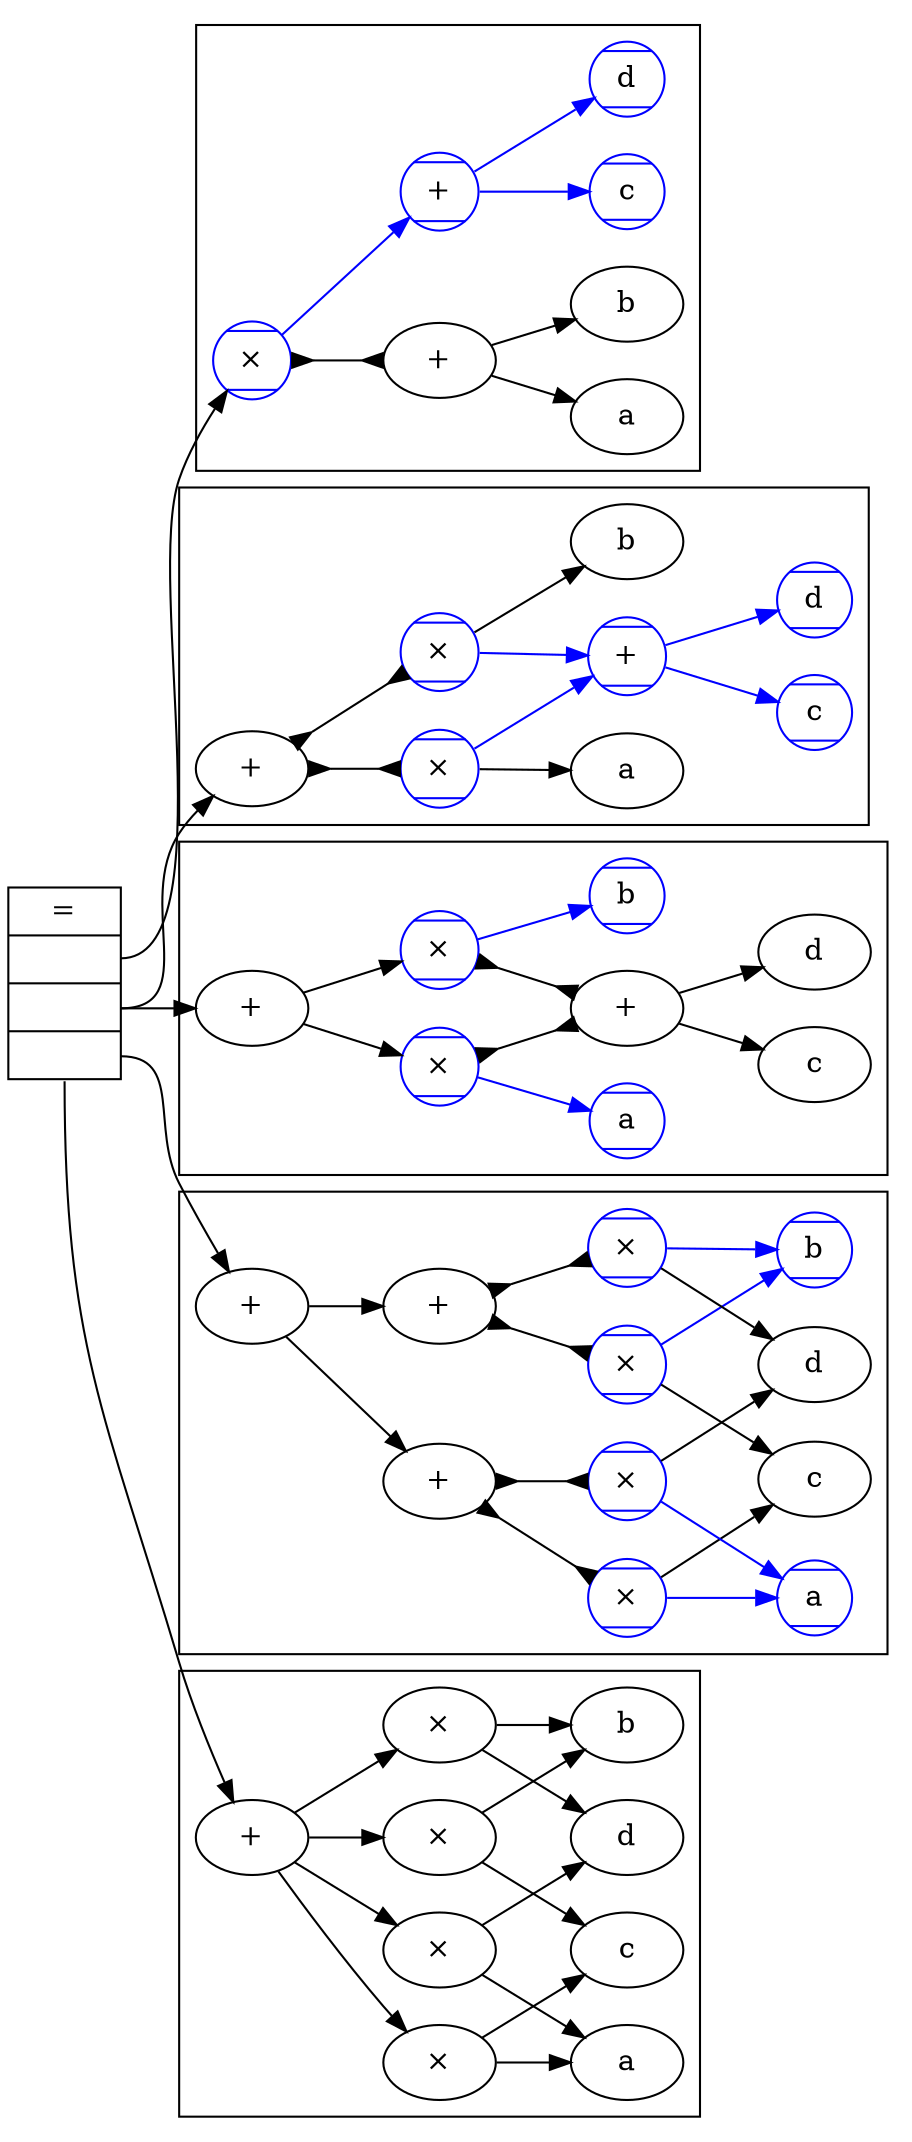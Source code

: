strict digraph foil {
rankdir=LR;
eq [shape=record, label="=|<0>|<1>|<2>"];
times10, times11, times12, times13 [label="&times;"];
times1, times2, times3, times4, times5, times6, times7, times8, times9 [label="&times;",shape=Mcircle,color=blue];
plus1, plus3, plus5, plus6, plus7, plus8, plus9, plus10 [label="+"];
plus2, plus4 [label="+",shape=Mcircle,color=blue];
a1, a2, a5 [label="a"];
a3, a4 [label="a",shape=Mcircle,color=blue];
b1, b2, b5 [label="b"];
b3, b4 [label="b",shape=Mcircle,color=blue];
c1, c2 [label="c",shape=Mcircle,color=blue];
c3, c4, c5 [label="c"];
d1, d2 [label="d",shape=Mcircle,color=blue];
d3, d4, d5 [label="d"];

eq:0 -> times1;
eq:1 -> plus3;
eq:1 -> plus5;
eq:2 -> plus7;
eq:2 -> plus10;

subgraph cluster0 {
times1 -> plus1 [dir=both,arrowhead=inv,arrowtail=inv];
plus1 -> {a1, b1};
times1 -> plus2 [color=blue];
plus2 -> {c1, d1} [color=blue];
}

subgraph cluster1 {
plus3 -> {times2, times3} [dir=both,arrowhead=inv,arrowtail=inv];
times2 -> a2;
times2 -> plus4 [color=blue];
times3 -> b2;
times3 -> plus4 [color=blue];
plus4 -> {c2, d2} [color=blue];
}

subgraph cluster2 {
plus5 -> {times4, times5};
times4 -> a3 [color=blue];
times4 -> plus6 [dir=both,arrowhead=inv,arrowtail=inv];
times5 -> b3 [color=blue];
times5 -> plus6 [dir=both,arrowhead=inv,arrowtail=inv];
plus6 -> {c3, d3};
}

subgraph cluster3 {
plus7 -> {plus8,plus9};
plus8 -> {times6, times7} [dir=both,arrowhead=inv,arrowtail=inv];
plus9 -> {times8, times9} [dir=both,arrowhead=inv,arrowtail=inv];
times6 -> a4 [color=blue];
times7 -> a4 [color=blue];
times8 -> b4 [color=blue];
times9 -> b4 [color=blue];
times6 -> c4;
times7 -> d4;
times8 -> c4;
times9 -> d4;
}

subgraph cluster4 {
plus10 -> times10 -> {a5, c5};
plus10 -> times11 -> {a5, d5};
plus10 -> times12 -> {b5, c5};
plus10 -> times13 -> {b5, d5};
}
}